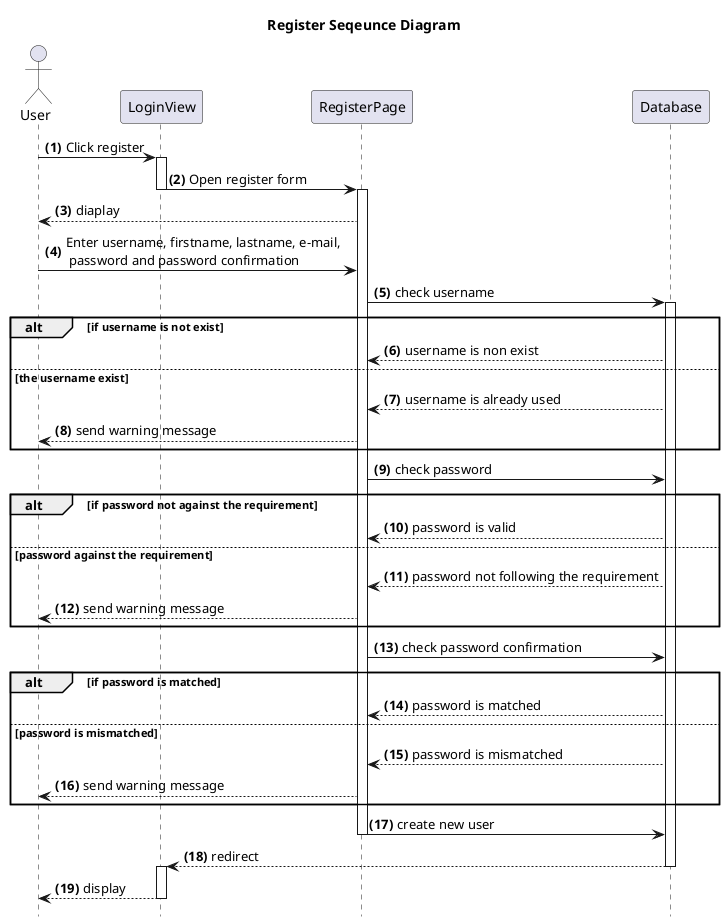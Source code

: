 @startuml
title **Register** Seqeunce Diagram
hide footbox
Actor User
autonumber "<b>(0)"
User -> LoginView : Click register
activate LoginView
LoginView -> RegisterPage : Open register form
deactivate LoginView
activate RegisterPage
RegisterPage --> User : diaplay
User -> RegisterPage : Enter username, firstname, lastname, e-mail,\n password and password confirmation
RegisterPage -> Database : check username
activate Database
alt if username is not exist
Database --> RegisterPage : username is non exist
else the username exist
Database --> RegisterPage : username is already used
RegisterPage --> User : send warning message
end
RegisterPage -> Database : check password
alt if password not against the requirement
Database --> RegisterPage : password is valid
else password against the requirement
Database --> RegisterPage : password not following the requirement
RegisterPage --> User : send warning message
end
RegisterPage -> Database : check password confirmation
alt if password is matched
Database --> RegisterPage : password is matched
else password is mismatched
Database --> RegisterPage : password is mismatched
RegisterPage --> User : send warning message
end
RegisterPage -> Database : create new user
deactivate RegisterPage
Database --> LoginView : redirect
deactivate Database
activate LoginView
LoginView --> User : display
deactivate LoginView
@enduml
